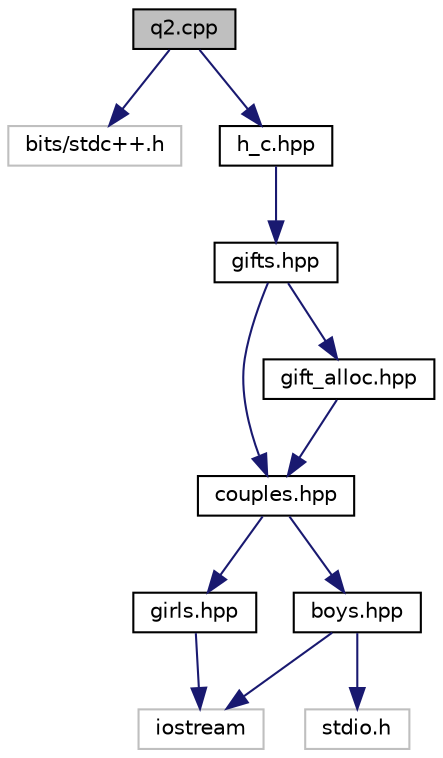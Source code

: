 digraph "q2.cpp"
{
  edge [fontname="Helvetica",fontsize="10",labelfontname="Helvetica",labelfontsize="10"];
  node [fontname="Helvetica",fontsize="10",shape=record];
  Node1 [label="q2.cpp",height=0.2,width=0.4,color="black", fillcolor="grey75", style="filled", fontcolor="black"];
  Node1 -> Node2 [color="midnightblue",fontsize="10",style="solid",fontname="Helvetica"];
  Node2 [label="bits/stdc++.h",height=0.2,width=0.4,color="grey75", fillcolor="white", style="filled"];
  Node1 -> Node3 [color="midnightblue",fontsize="10",style="solid",fontname="Helvetica"];
  Node3 [label="h_c.hpp",height=0.2,width=0.4,color="black", fillcolor="white", style="filled",URL="$h__c_8hpp.html"];
  Node3 -> Node4 [color="midnightblue",fontsize="10",style="solid",fontname="Helvetica"];
  Node4 [label="gifts.hpp",height=0.2,width=0.4,color="black", fillcolor="white", style="filled",URL="$gifts_8hpp.html"];
  Node4 -> Node5 [color="midnightblue",fontsize="10",style="solid",fontname="Helvetica"];
  Node5 [label="couples.hpp",height=0.2,width=0.4,color="black", fillcolor="white", style="filled",URL="$couples_8hpp.html"];
  Node5 -> Node6 [color="midnightblue",fontsize="10",style="solid",fontname="Helvetica"];
  Node6 [label="boys.hpp",height=0.2,width=0.4,color="black", fillcolor="white", style="filled",URL="$boys_8hpp.html"];
  Node6 -> Node7 [color="midnightblue",fontsize="10",style="solid",fontname="Helvetica"];
  Node7 [label="iostream",height=0.2,width=0.4,color="grey75", fillcolor="white", style="filled"];
  Node6 -> Node8 [color="midnightblue",fontsize="10",style="solid",fontname="Helvetica"];
  Node8 [label="stdio.h",height=0.2,width=0.4,color="grey75", fillcolor="white", style="filled"];
  Node5 -> Node9 [color="midnightblue",fontsize="10",style="solid",fontname="Helvetica"];
  Node9 [label="girls.hpp",height=0.2,width=0.4,color="black", fillcolor="white", style="filled",URL="$girls_8hpp.html"];
  Node9 -> Node7 [color="midnightblue",fontsize="10",style="solid",fontname="Helvetica"];
  Node4 -> Node10 [color="midnightblue",fontsize="10",style="solid",fontname="Helvetica"];
  Node10 [label="gift_alloc.hpp",height=0.2,width=0.4,color="black", fillcolor="white", style="filled",URL="$gift__alloc_8hpp.html"];
  Node10 -> Node5 [color="midnightblue",fontsize="10",style="solid",fontname="Helvetica"];
}
